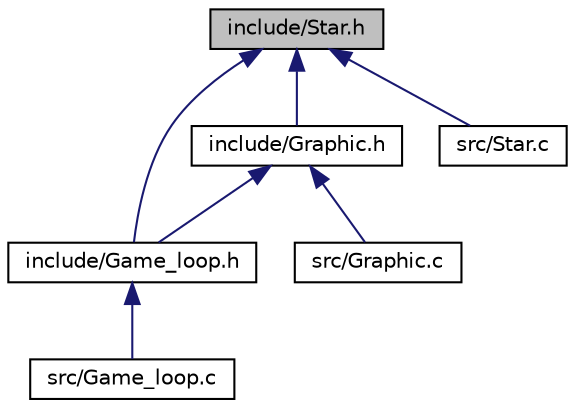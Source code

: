 digraph "include/Star.h"
{
  edge [fontname="Helvetica",fontsize="10",labelfontname="Helvetica",labelfontsize="10"];
  node [fontname="Helvetica",fontsize="10",shape=record];
  Node7 [label="include/Star.h",height=0.2,width=0.4,color="black", fillcolor="grey75", style="filled", fontcolor="black"];
  Node7 -> Node8 [dir="back",color="midnightblue",fontsize="10",style="solid"];
  Node8 [label="include/Graphic.h",height=0.2,width=0.4,color="black", fillcolor="white", style="filled",URL="$_graphic_8h.html"];
  Node8 -> Node9 [dir="back",color="midnightblue",fontsize="10",style="solid"];
  Node9 [label="include/Game_loop.h",height=0.2,width=0.4,color="black", fillcolor="white", style="filled",URL="$_game__loop_8h.html"];
  Node9 -> Node10 [dir="back",color="midnightblue",fontsize="10",style="solid"];
  Node10 [label="src/Game_loop.c",height=0.2,width=0.4,color="black", fillcolor="white", style="filled",URL="$_game__loop_8c.html"];
  Node8 -> Node11 [dir="back",color="midnightblue",fontsize="10",style="solid"];
  Node11 [label="src/Graphic.c",height=0.2,width=0.4,color="black", fillcolor="white", style="filled",URL="$_graphic_8c.html"];
  Node7 -> Node9 [dir="back",color="midnightblue",fontsize="10",style="solid"];
  Node7 -> Node12 [dir="back",color="midnightblue",fontsize="10",style="solid"];
  Node12 [label="src/Star.c",height=0.2,width=0.4,color="black", fillcolor="white", style="filled",URL="$_star_8c.html"];
}
